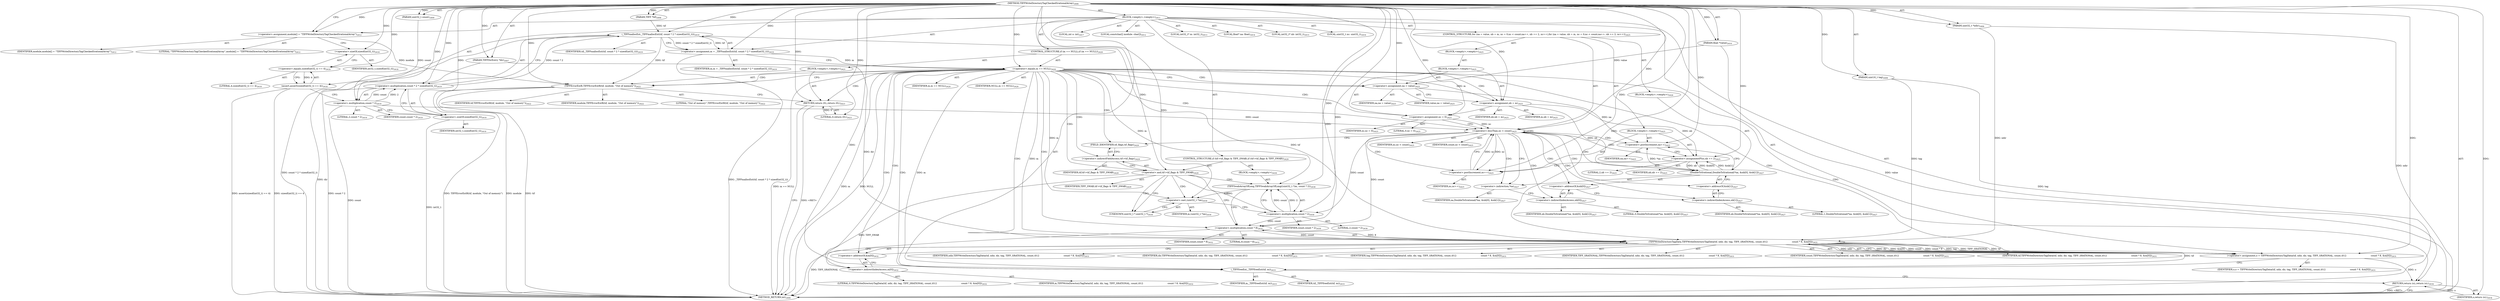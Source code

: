 digraph "TIFFWriteDirectoryTagCheckedSrationalArray" {  
"70509" [label = <(METHOD,TIFFWriteDirectoryTagCheckedSrationalArray)<SUB>2406</SUB>> ]
"70510" [label = <(PARAM,TIFF *tif)<SUB>2406</SUB>> ]
"70511" [label = <(PARAM,uint32_t *ndir)<SUB>2406</SUB>> ]
"70512" [label = <(PARAM,TIFFDirEntry *dir)<SUB>2407</SUB>> ]
"70513" [label = <(PARAM,uint16_t tag)<SUB>2408</SUB>> ]
"70514" [label = <(PARAM,uint32_t count)<SUB>2409</SUB>> ]
"70515" [label = <(PARAM,float *value)<SUB>2410</SUB>> ]
"70516" [label = <(BLOCK,&lt;empty&gt;,&lt;empty&gt;)<SUB>2411</SUB>> ]
"70517" [label = <(LOCAL,constchar[] module: char[])<SUB>2412</SUB>> ]
"70518" [label = <(&lt;operator&gt;.assignment,module[] = &quot;TIFFWriteDirectoryTagCheckedSrationalArray&quot;)<SUB>2412</SUB>> ]
"70519" [label = <(IDENTIFIER,module,module[] = &quot;TIFFWriteDirectoryTagCheckedSrationalArray&quot;)<SUB>2412</SUB>> ]
"70520" [label = <(LITERAL,&quot;TIFFWriteDirectoryTagCheckedSrationalArray&quot;,module[] = &quot;TIFFWriteDirectoryTagCheckedSrationalArray&quot;)<SUB>2412</SUB>> ]
"70521" [label = <(LOCAL,int32_t* m: int32_t)<SUB>2413</SUB>> ]
"70522" [label = <(LOCAL,float* na: float)<SUB>2414</SUB>> ]
"70523" [label = <(LOCAL,int32_t* nb: int32_t)<SUB>2415</SUB>> ]
"70524" [label = <(LOCAL,uint32_t nc: uint32_t)<SUB>2416</SUB>> ]
"70525" [label = <(LOCAL,int o: int)<SUB>2417</SUB>> ]
"70526" [label = <(assert,assert(sizeof(int32_t) == 4))<SUB>2418</SUB>> ]
"70527" [label = <(&lt;operator&gt;.equals,sizeof(int32_t) == 4)<SUB>2418</SUB>> ]
"70528" [label = <(&lt;operator&gt;.sizeOf,sizeof(int32_t))<SUB>2418</SUB>> ]
"70529" [label = <(IDENTIFIER,int32_t,sizeof(int32_t))<SUB>2418</SUB>> ]
"70530" [label = <(LITERAL,4,sizeof(int32_t) == 4)<SUB>2418</SUB>> ]
"70531" [label = <(&lt;operator&gt;.assignment,m = _TIFFmallocExt(tif, count * 2 * sizeof(int32_t)))<SUB>2419</SUB>> ]
"70532" [label = <(IDENTIFIER,m,m = _TIFFmallocExt(tif, count * 2 * sizeof(int32_t)))<SUB>2419</SUB>> ]
"70533" [label = <(_TIFFmallocExt,_TIFFmallocExt(tif, count * 2 * sizeof(int32_t)))<SUB>2419</SUB>> ]
"70534" [label = <(IDENTIFIER,tif,_TIFFmallocExt(tif, count * 2 * sizeof(int32_t)))<SUB>2419</SUB>> ]
"70535" [label = <(&lt;operator&gt;.multiplication,count * 2 * sizeof(int32_t))<SUB>2419</SUB>> ]
"70536" [label = <(&lt;operator&gt;.multiplication,count * 2)<SUB>2419</SUB>> ]
"70537" [label = <(IDENTIFIER,count,count * 2)<SUB>2419</SUB>> ]
"70538" [label = <(LITERAL,2,count * 2)<SUB>2419</SUB>> ]
"70539" [label = <(&lt;operator&gt;.sizeOf,sizeof(int32_t))<SUB>2419</SUB>> ]
"70540" [label = <(IDENTIFIER,int32_t,sizeof(int32_t))<SUB>2419</SUB>> ]
"70541" [label = <(CONTROL_STRUCTURE,if (m == NULL),if (m == NULL))<SUB>2420</SUB>> ]
"70542" [label = <(&lt;operator&gt;.equals,m == NULL)<SUB>2420</SUB>> ]
"70543" [label = <(IDENTIFIER,m,m == NULL)<SUB>2420</SUB>> ]
"70544" [label = <(IDENTIFIER,NULL,m == NULL)<SUB>2420</SUB>> ]
"70545" [label = <(BLOCK,&lt;empty&gt;,&lt;empty&gt;)<SUB>2421</SUB>> ]
"70546" [label = <(TIFFErrorExtR,TIFFErrorExtR(tif, module, &quot;Out of memory&quot;))<SUB>2422</SUB>> ]
"70547" [label = <(IDENTIFIER,tif,TIFFErrorExtR(tif, module, &quot;Out of memory&quot;))<SUB>2422</SUB>> ]
"70548" [label = <(IDENTIFIER,module,TIFFErrorExtR(tif, module, &quot;Out of memory&quot;))<SUB>2422</SUB>> ]
"70549" [label = <(LITERAL,&quot;Out of memory&quot;,TIFFErrorExtR(tif, module, &quot;Out of memory&quot;))<SUB>2422</SUB>> ]
"70550" [label = <(RETURN,return (0);,return (0);)<SUB>2423</SUB>> ]
"70551" [label = <(LITERAL,0,return (0);)<SUB>2423</SUB>> ]
"70552" [label = <(CONTROL_STRUCTURE,for (na = value, nb = m, nc = 0;nc &lt; count;na++, nb += 2, nc++),for (na = value, nb = m, nc = 0;nc &lt; count;na++, nb += 2, nc++))<SUB>2425</SUB>> ]
"70553" [label = <(BLOCK,&lt;empty&gt;,&lt;empty&gt;)<SUB>2425</SUB>> ]
"70554" [label = <(BLOCK,&lt;empty&gt;,&lt;empty&gt;)<SUB>2425</SUB>> ]
"70555" [label = <(&lt;operator&gt;.assignment,na = value)<SUB>2425</SUB>> ]
"70556" [label = <(IDENTIFIER,na,na = value)<SUB>2425</SUB>> ]
"70557" [label = <(IDENTIFIER,value,na = value)<SUB>2425</SUB>> ]
"70558" [label = <(&lt;operator&gt;.assignment,nb = m)<SUB>2425</SUB>> ]
"70559" [label = <(IDENTIFIER,nb,nb = m)<SUB>2425</SUB>> ]
"70560" [label = <(IDENTIFIER,m,nb = m)<SUB>2425</SUB>> ]
"70561" [label = <(&lt;operator&gt;.assignment,nc = 0)<SUB>2425</SUB>> ]
"70562" [label = <(IDENTIFIER,nc,nc = 0)<SUB>2425</SUB>> ]
"70563" [label = <(LITERAL,0,nc = 0)<SUB>2425</SUB>> ]
"70564" [label = <(&lt;operator&gt;.lessThan,nc &lt; count)<SUB>2425</SUB>> ]
"70565" [label = <(IDENTIFIER,nc,nc &lt; count)<SUB>2425</SUB>> ]
"70566" [label = <(IDENTIFIER,count,nc &lt; count)<SUB>2425</SUB>> ]
"70567" [label = <(BLOCK,&lt;empty&gt;,&lt;empty&gt;)<SUB>2425</SUB>> ]
"70568" [label = <(&lt;operator&gt;.postIncrement,na++)<SUB>2425</SUB>> ]
"70569" [label = <(IDENTIFIER,na,na++)<SUB>2425</SUB>> ]
"70570" [label = <(&lt;operator&gt;.assignmentPlus,nb += 2)<SUB>2425</SUB>> ]
"70571" [label = <(IDENTIFIER,nb,nb += 2)<SUB>2425</SUB>> ]
"70572" [label = <(LITERAL,2,nb += 2)<SUB>2425</SUB>> ]
"70573" [label = <(&lt;operator&gt;.postIncrement,nc++)<SUB>2425</SUB>> ]
"70574" [label = <(IDENTIFIER,nc,nc++)<SUB>2425</SUB>> ]
"70575" [label = <(BLOCK,&lt;empty&gt;,&lt;empty&gt;)<SUB>2426</SUB>> ]
"70576" [label = <(DoubleToSrational,DoubleToSrational(*na, &amp;nb[0], &amp;nb[1]))<SUB>2427</SUB>> ]
"70577" [label = <(&lt;operator&gt;.indirection,*na)<SUB>2427</SUB>> ]
"70578" [label = <(IDENTIFIER,na,DoubleToSrational(*na, &amp;nb[0], &amp;nb[1]))<SUB>2427</SUB>> ]
"70579" [label = <(&lt;operator&gt;.addressOf,&amp;nb[0])<SUB>2427</SUB>> ]
"70580" [label = <(&lt;operator&gt;.indirectIndexAccess,nb[0])<SUB>2427</SUB>> ]
"70581" [label = <(IDENTIFIER,nb,DoubleToSrational(*na, &amp;nb[0], &amp;nb[1]))<SUB>2427</SUB>> ]
"70582" [label = <(LITERAL,0,DoubleToSrational(*na, &amp;nb[0], &amp;nb[1]))<SUB>2427</SUB>> ]
"70583" [label = <(&lt;operator&gt;.addressOf,&amp;nb[1])<SUB>2427</SUB>> ]
"70584" [label = <(&lt;operator&gt;.indirectIndexAccess,nb[1])<SUB>2427</SUB>> ]
"70585" [label = <(IDENTIFIER,nb,DoubleToSrational(*na, &amp;nb[0], &amp;nb[1]))<SUB>2427</SUB>> ]
"70586" [label = <(LITERAL,1,DoubleToSrational(*na, &amp;nb[0], &amp;nb[1]))<SUB>2427</SUB>> ]
"70587" [label = <(CONTROL_STRUCTURE,if (tif-&gt;tif_flags &amp; TIFF_SWAB),if (tif-&gt;tif_flags &amp; TIFF_SWAB))<SUB>2429</SUB>> ]
"70588" [label = <(&lt;operator&gt;.and,tif-&gt;tif_flags &amp; TIFF_SWAB)<SUB>2429</SUB>> ]
"70589" [label = <(&lt;operator&gt;.indirectFieldAccess,tif-&gt;tif_flags)<SUB>2429</SUB>> ]
"70590" [label = <(IDENTIFIER,tif,tif-&gt;tif_flags &amp; TIFF_SWAB)<SUB>2429</SUB>> ]
"70591" [label = <(FIELD_IDENTIFIER,tif_flags,tif_flags)<SUB>2429</SUB>> ]
"70592" [label = <(IDENTIFIER,TIFF_SWAB,tif-&gt;tif_flags &amp; TIFF_SWAB)<SUB>2429</SUB>> ]
"70593" [label = <(BLOCK,&lt;empty&gt;,&lt;empty&gt;)<SUB>2430</SUB>> ]
"70594" [label = <(TIFFSwabArrayOfLong,TIFFSwabArrayOfLong((uint32_t *)m, count * 2))<SUB>2430</SUB>> ]
"70595" [label = <(&lt;operator&gt;.cast,(uint32_t *)m)<SUB>2430</SUB>> ]
"70596" [label = <(UNKNOWN,uint32_t *,uint32_t *)<SUB>2430</SUB>> ]
"70597" [label = <(IDENTIFIER,m,(uint32_t *)m)<SUB>2430</SUB>> ]
"70598" [label = <(&lt;operator&gt;.multiplication,count * 2)<SUB>2430</SUB>> ]
"70599" [label = <(IDENTIFIER,count,count * 2)<SUB>2430</SUB>> ]
"70600" [label = <(LITERAL,2,count * 2)<SUB>2430</SUB>> ]
"70601" [label = <(&lt;operator&gt;.assignment,o = TIFFWriteDirectoryTagData(tif, ndir, dir, tag, TIFF_SRATIONAL, count,\012                                  count * 8, &amp;m[0]))<SUB>2431</SUB>> ]
"70602" [label = <(IDENTIFIER,o,o = TIFFWriteDirectoryTagData(tif, ndir, dir, tag, TIFF_SRATIONAL, count,\012                                  count * 8, &amp;m[0]))<SUB>2431</SUB>> ]
"70603" [label = <(TIFFWriteDirectoryTagData,TIFFWriteDirectoryTagData(tif, ndir, dir, tag, TIFF_SRATIONAL, count,\012                                  count * 8, &amp;m[0]))<SUB>2431</SUB>> ]
"70604" [label = <(IDENTIFIER,tif,TIFFWriteDirectoryTagData(tif, ndir, dir, tag, TIFF_SRATIONAL, count,\012                                  count * 8, &amp;m[0]))<SUB>2431</SUB>> ]
"70605" [label = <(IDENTIFIER,ndir,TIFFWriteDirectoryTagData(tif, ndir, dir, tag, TIFF_SRATIONAL, count,\012                                  count * 8, &amp;m[0]))<SUB>2431</SUB>> ]
"70606" [label = <(IDENTIFIER,dir,TIFFWriteDirectoryTagData(tif, ndir, dir, tag, TIFF_SRATIONAL, count,\012                                  count * 8, &amp;m[0]))<SUB>2431</SUB>> ]
"70607" [label = <(IDENTIFIER,tag,TIFFWriteDirectoryTagData(tif, ndir, dir, tag, TIFF_SRATIONAL, count,\012                                  count * 8, &amp;m[0]))<SUB>2431</SUB>> ]
"70608" [label = <(IDENTIFIER,TIFF_SRATIONAL,TIFFWriteDirectoryTagData(tif, ndir, dir, tag, TIFF_SRATIONAL, count,\012                                  count * 8, &amp;m[0]))<SUB>2431</SUB>> ]
"70609" [label = <(IDENTIFIER,count,TIFFWriteDirectoryTagData(tif, ndir, dir, tag, TIFF_SRATIONAL, count,\012                                  count * 8, &amp;m[0]))<SUB>2431</SUB>> ]
"70610" [label = <(&lt;operator&gt;.multiplication,count * 8)<SUB>2432</SUB>> ]
"70611" [label = <(IDENTIFIER,count,count * 8)<SUB>2432</SUB>> ]
"70612" [label = <(LITERAL,8,count * 8)<SUB>2432</SUB>> ]
"70613" [label = <(&lt;operator&gt;.addressOf,&amp;m[0])<SUB>2432</SUB>> ]
"70614" [label = <(&lt;operator&gt;.indirectIndexAccess,m[0])<SUB>2432</SUB>> ]
"70615" [label = <(IDENTIFIER,m,TIFFWriteDirectoryTagData(tif, ndir, dir, tag, TIFF_SRATIONAL, count,\012                                  count * 8, &amp;m[0]))<SUB>2432</SUB>> ]
"70616" [label = <(LITERAL,0,TIFFWriteDirectoryTagData(tif, ndir, dir, tag, TIFF_SRATIONAL, count,\012                                  count * 8, &amp;m[0]))<SUB>2432</SUB>> ]
"70617" [label = <(_TIFFfreeExt,_TIFFfreeExt(tif, m))<SUB>2433</SUB>> ]
"70618" [label = <(IDENTIFIER,tif,_TIFFfreeExt(tif, m))<SUB>2433</SUB>> ]
"70619" [label = <(IDENTIFIER,m,_TIFFfreeExt(tif, m))<SUB>2433</SUB>> ]
"70620" [label = <(RETURN,return (o);,return (o);)<SUB>2434</SUB>> ]
"70621" [label = <(IDENTIFIER,o,return (o);)<SUB>2434</SUB>> ]
"70622" [label = <(METHOD_RETURN,int)<SUB>2406</SUB>> ]
  "70509" -> "70510"  [ label = "AST: "] 
  "70509" -> "70511"  [ label = "AST: "] 
  "70509" -> "70512"  [ label = "AST: "] 
  "70509" -> "70513"  [ label = "AST: "] 
  "70509" -> "70514"  [ label = "AST: "] 
  "70509" -> "70515"  [ label = "AST: "] 
  "70509" -> "70516"  [ label = "AST: "] 
  "70509" -> "70622"  [ label = "AST: "] 
  "70516" -> "70517"  [ label = "AST: "] 
  "70516" -> "70518"  [ label = "AST: "] 
  "70516" -> "70521"  [ label = "AST: "] 
  "70516" -> "70522"  [ label = "AST: "] 
  "70516" -> "70523"  [ label = "AST: "] 
  "70516" -> "70524"  [ label = "AST: "] 
  "70516" -> "70525"  [ label = "AST: "] 
  "70516" -> "70526"  [ label = "AST: "] 
  "70516" -> "70531"  [ label = "AST: "] 
  "70516" -> "70541"  [ label = "AST: "] 
  "70516" -> "70552"  [ label = "AST: "] 
  "70516" -> "70587"  [ label = "AST: "] 
  "70516" -> "70601"  [ label = "AST: "] 
  "70516" -> "70617"  [ label = "AST: "] 
  "70516" -> "70620"  [ label = "AST: "] 
  "70518" -> "70519"  [ label = "AST: "] 
  "70518" -> "70520"  [ label = "AST: "] 
  "70526" -> "70527"  [ label = "AST: "] 
  "70527" -> "70528"  [ label = "AST: "] 
  "70527" -> "70530"  [ label = "AST: "] 
  "70528" -> "70529"  [ label = "AST: "] 
  "70531" -> "70532"  [ label = "AST: "] 
  "70531" -> "70533"  [ label = "AST: "] 
  "70533" -> "70534"  [ label = "AST: "] 
  "70533" -> "70535"  [ label = "AST: "] 
  "70535" -> "70536"  [ label = "AST: "] 
  "70535" -> "70539"  [ label = "AST: "] 
  "70536" -> "70537"  [ label = "AST: "] 
  "70536" -> "70538"  [ label = "AST: "] 
  "70539" -> "70540"  [ label = "AST: "] 
  "70541" -> "70542"  [ label = "AST: "] 
  "70541" -> "70545"  [ label = "AST: "] 
  "70542" -> "70543"  [ label = "AST: "] 
  "70542" -> "70544"  [ label = "AST: "] 
  "70545" -> "70546"  [ label = "AST: "] 
  "70545" -> "70550"  [ label = "AST: "] 
  "70546" -> "70547"  [ label = "AST: "] 
  "70546" -> "70548"  [ label = "AST: "] 
  "70546" -> "70549"  [ label = "AST: "] 
  "70550" -> "70551"  [ label = "AST: "] 
  "70552" -> "70553"  [ label = "AST: "] 
  "70552" -> "70564"  [ label = "AST: "] 
  "70552" -> "70567"  [ label = "AST: "] 
  "70552" -> "70575"  [ label = "AST: "] 
  "70553" -> "70554"  [ label = "AST: "] 
  "70554" -> "70555"  [ label = "AST: "] 
  "70554" -> "70558"  [ label = "AST: "] 
  "70554" -> "70561"  [ label = "AST: "] 
  "70555" -> "70556"  [ label = "AST: "] 
  "70555" -> "70557"  [ label = "AST: "] 
  "70558" -> "70559"  [ label = "AST: "] 
  "70558" -> "70560"  [ label = "AST: "] 
  "70561" -> "70562"  [ label = "AST: "] 
  "70561" -> "70563"  [ label = "AST: "] 
  "70564" -> "70565"  [ label = "AST: "] 
  "70564" -> "70566"  [ label = "AST: "] 
  "70567" -> "70568"  [ label = "AST: "] 
  "70567" -> "70570"  [ label = "AST: "] 
  "70567" -> "70573"  [ label = "AST: "] 
  "70568" -> "70569"  [ label = "AST: "] 
  "70570" -> "70571"  [ label = "AST: "] 
  "70570" -> "70572"  [ label = "AST: "] 
  "70573" -> "70574"  [ label = "AST: "] 
  "70575" -> "70576"  [ label = "AST: "] 
  "70576" -> "70577"  [ label = "AST: "] 
  "70576" -> "70579"  [ label = "AST: "] 
  "70576" -> "70583"  [ label = "AST: "] 
  "70577" -> "70578"  [ label = "AST: "] 
  "70579" -> "70580"  [ label = "AST: "] 
  "70580" -> "70581"  [ label = "AST: "] 
  "70580" -> "70582"  [ label = "AST: "] 
  "70583" -> "70584"  [ label = "AST: "] 
  "70584" -> "70585"  [ label = "AST: "] 
  "70584" -> "70586"  [ label = "AST: "] 
  "70587" -> "70588"  [ label = "AST: "] 
  "70587" -> "70593"  [ label = "AST: "] 
  "70588" -> "70589"  [ label = "AST: "] 
  "70588" -> "70592"  [ label = "AST: "] 
  "70589" -> "70590"  [ label = "AST: "] 
  "70589" -> "70591"  [ label = "AST: "] 
  "70593" -> "70594"  [ label = "AST: "] 
  "70594" -> "70595"  [ label = "AST: "] 
  "70594" -> "70598"  [ label = "AST: "] 
  "70595" -> "70596"  [ label = "AST: "] 
  "70595" -> "70597"  [ label = "AST: "] 
  "70598" -> "70599"  [ label = "AST: "] 
  "70598" -> "70600"  [ label = "AST: "] 
  "70601" -> "70602"  [ label = "AST: "] 
  "70601" -> "70603"  [ label = "AST: "] 
  "70603" -> "70604"  [ label = "AST: "] 
  "70603" -> "70605"  [ label = "AST: "] 
  "70603" -> "70606"  [ label = "AST: "] 
  "70603" -> "70607"  [ label = "AST: "] 
  "70603" -> "70608"  [ label = "AST: "] 
  "70603" -> "70609"  [ label = "AST: "] 
  "70603" -> "70610"  [ label = "AST: "] 
  "70603" -> "70613"  [ label = "AST: "] 
  "70610" -> "70611"  [ label = "AST: "] 
  "70610" -> "70612"  [ label = "AST: "] 
  "70613" -> "70614"  [ label = "AST: "] 
  "70614" -> "70615"  [ label = "AST: "] 
  "70614" -> "70616"  [ label = "AST: "] 
  "70617" -> "70618"  [ label = "AST: "] 
  "70617" -> "70619"  [ label = "AST: "] 
  "70620" -> "70621"  [ label = "AST: "] 
  "70518" -> "70528"  [ label = "CFG: "] 
  "70526" -> "70536"  [ label = "CFG: "] 
  "70531" -> "70542"  [ label = "CFG: "] 
  "70601" -> "70617"  [ label = "CFG: "] 
  "70617" -> "70620"  [ label = "CFG: "] 
  "70620" -> "70622"  [ label = "CFG: "] 
  "70527" -> "70526"  [ label = "CFG: "] 
  "70533" -> "70531"  [ label = "CFG: "] 
  "70542" -> "70546"  [ label = "CFG: "] 
  "70542" -> "70555"  [ label = "CFG: "] 
  "70564" -> "70577"  [ label = "CFG: "] 
  "70564" -> "70591"  [ label = "CFG: "] 
  "70588" -> "70596"  [ label = "CFG: "] 
  "70588" -> "70610"  [ label = "CFG: "] 
  "70603" -> "70601"  [ label = "CFG: "] 
  "70528" -> "70527"  [ label = "CFG: "] 
  "70535" -> "70533"  [ label = "CFG: "] 
  "70546" -> "70550"  [ label = "CFG: "] 
  "70550" -> "70622"  [ label = "CFG: "] 
  "70568" -> "70570"  [ label = "CFG: "] 
  "70570" -> "70573"  [ label = "CFG: "] 
  "70573" -> "70564"  [ label = "CFG: "] 
  "70576" -> "70568"  [ label = "CFG: "] 
  "70589" -> "70588"  [ label = "CFG: "] 
  "70594" -> "70610"  [ label = "CFG: "] 
  "70610" -> "70614"  [ label = "CFG: "] 
  "70613" -> "70603"  [ label = "CFG: "] 
  "70536" -> "70539"  [ label = "CFG: "] 
  "70539" -> "70535"  [ label = "CFG: "] 
  "70555" -> "70558"  [ label = "CFG: "] 
  "70558" -> "70561"  [ label = "CFG: "] 
  "70561" -> "70564"  [ label = "CFG: "] 
  "70577" -> "70580"  [ label = "CFG: "] 
  "70579" -> "70584"  [ label = "CFG: "] 
  "70583" -> "70576"  [ label = "CFG: "] 
  "70591" -> "70589"  [ label = "CFG: "] 
  "70595" -> "70598"  [ label = "CFG: "] 
  "70598" -> "70594"  [ label = "CFG: "] 
  "70614" -> "70613"  [ label = "CFG: "] 
  "70580" -> "70579"  [ label = "CFG: "] 
  "70584" -> "70583"  [ label = "CFG: "] 
  "70596" -> "70595"  [ label = "CFG: "] 
  "70509" -> "70518"  [ label = "CFG: "] 
  "70620" -> "70622"  [ label = "DDG: &lt;RET&gt;"] 
  "70550" -> "70622"  [ label = "DDG: &lt;RET&gt;"] 
  "70511" -> "70622"  [ label = "DDG: ndir"] 
  "70512" -> "70622"  [ label = "DDG: dir"] 
  "70513" -> "70622"  [ label = "DDG: tag"] 
  "70515" -> "70622"  [ label = "DDG: value"] 
  "70526" -> "70622"  [ label = "DDG: sizeof(int32_t) == 4"] 
  "70526" -> "70622"  [ label = "DDG: assert(sizeof(int32_t) == 4)"] 
  "70536" -> "70622"  [ label = "DDG: count"] 
  "70535" -> "70622"  [ label = "DDG: count * 2"] 
  "70539" -> "70622"  [ label = "DDG: int32_t"] 
  "70533" -> "70622"  [ label = "DDG: count * 2 * sizeof(int32_t)"] 
  "70531" -> "70622"  [ label = "DDG: _TIFFmallocExt(tif, count * 2 * sizeof(int32_t))"] 
  "70542" -> "70622"  [ label = "DDG: m"] 
  "70542" -> "70622"  [ label = "DDG: m == NULL"] 
  "70546" -> "70622"  [ label = "DDG: tif"] 
  "70546" -> "70622"  [ label = "DDG: module"] 
  "70546" -> "70622"  [ label = "DDG: TIFFErrorExtR(tif, module, &quot;Out of memory&quot;)"] 
  "70542" -> "70622"  [ label = "DDG: NULL"] 
  "70588" -> "70622"  [ label = "DDG: TIFF_SWAB"] 
  "70603" -> "70622"  [ label = "DDG: TIFF_SRATIONAL"] 
  "70509" -> "70510"  [ label = "DDG: "] 
  "70509" -> "70511"  [ label = "DDG: "] 
  "70509" -> "70512"  [ label = "DDG: "] 
  "70509" -> "70513"  [ label = "DDG: "] 
  "70509" -> "70514"  [ label = "DDG: "] 
  "70509" -> "70515"  [ label = "DDG: "] 
  "70509" -> "70518"  [ label = "DDG: "] 
  "70533" -> "70531"  [ label = "DDG: tif"] 
  "70533" -> "70531"  [ label = "DDG: count * 2 * sizeof(int32_t)"] 
  "70603" -> "70601"  [ label = "DDG: ndir"] 
  "70603" -> "70601"  [ label = "DDG: dir"] 
  "70603" -> "70601"  [ label = "DDG: &amp;m[0]"] 
  "70603" -> "70601"  [ label = "DDG: count"] 
  "70603" -> "70601"  [ label = "DDG: count * 8"] 
  "70603" -> "70601"  [ label = "DDG: tag"] 
  "70603" -> "70601"  [ label = "DDG: TIFF_SRATIONAL"] 
  "70603" -> "70601"  [ label = "DDG: tif"] 
  "70621" -> "70620"  [ label = "DDG: o"] 
  "70601" -> "70620"  [ label = "DDG: o"] 
  "70527" -> "70526"  [ label = "DDG: 4"] 
  "70509" -> "70531"  [ label = "DDG: "] 
  "70509" -> "70601"  [ label = "DDG: "] 
  "70603" -> "70617"  [ label = "DDG: tif"] 
  "70509" -> "70617"  [ label = "DDG: "] 
  "70542" -> "70617"  [ label = "DDG: m"] 
  "70509" -> "70621"  [ label = "DDG: "] 
  "70509" -> "70527"  [ label = "DDG: "] 
  "70510" -> "70533"  [ label = "DDG: tif"] 
  "70509" -> "70533"  [ label = "DDG: "] 
  "70535" -> "70533"  [ label = "DDG: count * 2"] 
  "70531" -> "70542"  [ label = "DDG: m"] 
  "70509" -> "70542"  [ label = "DDG: "] 
  "70551" -> "70550"  [ label = "DDG: 0"] 
  "70509" -> "70550"  [ label = "DDG: "] 
  "70561" -> "70564"  [ label = "DDG: nc"] 
  "70573" -> "70564"  [ label = "DDG: nc"] 
  "70509" -> "70564"  [ label = "DDG: "] 
  "70536" -> "70564"  [ label = "DDG: count"] 
  "70509" -> "70570"  [ label = "DDG: "] 
  "70509" -> "70588"  [ label = "DDG: "] 
  "70533" -> "70603"  [ label = "DDG: tif"] 
  "70509" -> "70603"  [ label = "DDG: "] 
  "70511" -> "70603"  [ label = "DDG: ndir"] 
  "70512" -> "70603"  [ label = "DDG: dir"] 
  "70513" -> "70603"  [ label = "DDG: tag"] 
  "70610" -> "70603"  [ label = "DDG: count"] 
  "70610" -> "70603"  [ label = "DDG: 8"] 
  "70542" -> "70603"  [ label = "DDG: m"] 
  "70509" -> "70528"  [ label = "DDG: "] 
  "70536" -> "70535"  [ label = "DDG: count"] 
  "70536" -> "70535"  [ label = "DDG: 2"] 
  "70509" -> "70535"  [ label = "DDG: "] 
  "70533" -> "70546"  [ label = "DDG: tif"] 
  "70509" -> "70546"  [ label = "DDG: "] 
  "70518" -> "70546"  [ label = "DDG: module"] 
  "70509" -> "70551"  [ label = "DDG: "] 
  "70515" -> "70555"  [ label = "DDG: value"] 
  "70509" -> "70555"  [ label = "DDG: "] 
  "70542" -> "70558"  [ label = "DDG: m"] 
  "70509" -> "70558"  [ label = "DDG: "] 
  "70509" -> "70561"  [ label = "DDG: "] 
  "70555" -> "70568"  [ label = "DDG: na"] 
  "70576" -> "70568"  [ label = "DDG: *na"] 
  "70509" -> "70568"  [ label = "DDG: "] 
  "70558" -> "70570"  [ label = "DDG: nb"] 
  "70576" -> "70570"  [ label = "DDG: &amp;nb[0]"] 
  "70576" -> "70570"  [ label = "DDG: &amp;nb[1]"] 
  "70564" -> "70573"  [ label = "DDG: nc"] 
  "70509" -> "70573"  [ label = "DDG: "] 
  "70558" -> "70576"  [ label = "DDG: nb"] 
  "70570" -> "70576"  [ label = "DDG: nb"] 
  "70509" -> "70594"  [ label = "DDG: "] 
  "70542" -> "70594"  [ label = "DDG: m"] 
  "70598" -> "70594"  [ label = "DDG: count"] 
  "70598" -> "70594"  [ label = "DDG: 2"] 
  "70564" -> "70610"  [ label = "DDG: count"] 
  "70598" -> "70610"  [ label = "DDG: count"] 
  "70509" -> "70610"  [ label = "DDG: "] 
  "70514" -> "70536"  [ label = "DDG: count"] 
  "70509" -> "70536"  [ label = "DDG: "] 
  "70509" -> "70539"  [ label = "DDG: "] 
  "70509" -> "70595"  [ label = "DDG: "] 
  "70542" -> "70595"  [ label = "DDG: m"] 
  "70564" -> "70598"  [ label = "DDG: count"] 
  "70509" -> "70598"  [ label = "DDG: "] 
  "70542" -> "70550"  [ label = "CDG: "] 
  "70542" -> "70589"  [ label = "CDG: "] 
  "70542" -> "70558"  [ label = "CDG: "] 
  "70542" -> "70610"  [ label = "CDG: "] 
  "70542" -> "70591"  [ label = "CDG: "] 
  "70542" -> "70555"  [ label = "CDG: "] 
  "70542" -> "70614"  [ label = "CDG: "] 
  "70542" -> "70588"  [ label = "CDG: "] 
  "70542" -> "70603"  [ label = "CDG: "] 
  "70542" -> "70546"  [ label = "CDG: "] 
  "70542" -> "70561"  [ label = "CDG: "] 
  "70542" -> "70564"  [ label = "CDG: "] 
  "70542" -> "70613"  [ label = "CDG: "] 
  "70542" -> "70601"  [ label = "CDG: "] 
  "70542" -> "70617"  [ label = "CDG: "] 
  "70542" -> "70620"  [ label = "CDG: "] 
  "70564" -> "70570"  [ label = "CDG: "] 
  "70564" -> "70580"  [ label = "CDG: "] 
  "70564" -> "70579"  [ label = "CDG: "] 
  "70564" -> "70568"  [ label = "CDG: "] 
  "70564" -> "70576"  [ label = "CDG: "] 
  "70564" -> "70584"  [ label = "CDG: "] 
  "70564" -> "70577"  [ label = "CDG: "] 
  "70564" -> "70564"  [ label = "CDG: "] 
  "70564" -> "70583"  [ label = "CDG: "] 
  "70564" -> "70573"  [ label = "CDG: "] 
  "70588" -> "70598"  [ label = "CDG: "] 
  "70588" -> "70594"  [ label = "CDG: "] 
  "70588" -> "70596"  [ label = "CDG: "] 
  "70588" -> "70595"  [ label = "CDG: "] 
}
